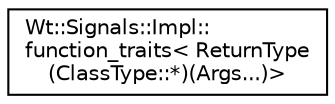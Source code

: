 digraph "Graphical Class Hierarchy"
{
 // LATEX_PDF_SIZE
  edge [fontname="Helvetica",fontsize="10",labelfontname="Helvetica",labelfontsize="10"];
  node [fontname="Helvetica",fontsize="10",shape=record];
  rankdir="LR";
  Node0 [label="Wt::Signals::Impl::\lfunction_traits\< ReturnType\l(ClassType::*)(Args...)\>",height=0.2,width=0.4,color="black", fillcolor="white", style="filled",URL="$structWt_1_1Signals_1_1Impl_1_1function__traits_3_01ReturnType_07ClassType_1_1_5_08_07Args_8_8_8_08_4.html",tooltip=" "];
}
